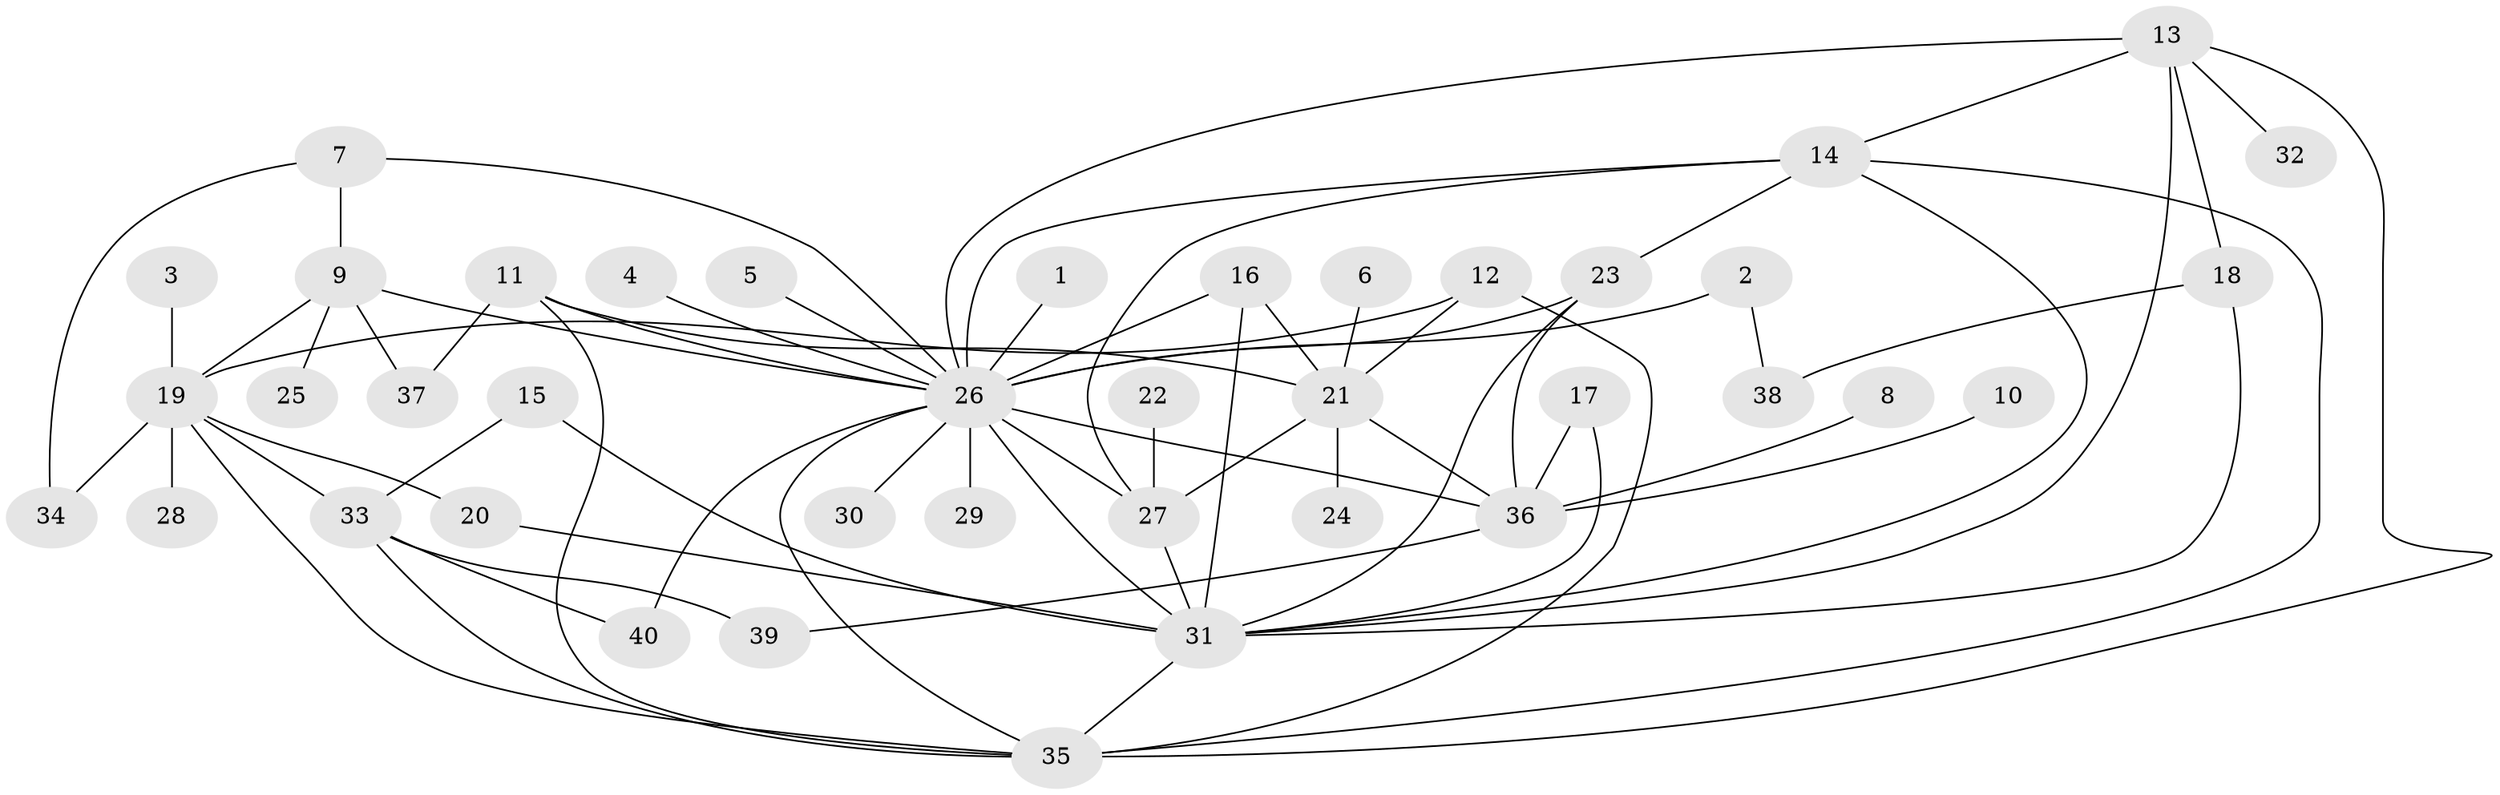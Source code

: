 // original degree distribution, {9: 0.0125, 7: 0.025, 28: 0.0125, 4: 0.05, 2: 0.2125, 11: 0.0125, 6: 0.0375, 10: 0.0125, 5: 0.05, 8: 0.025, 3: 0.125, 1: 0.425}
// Generated by graph-tools (version 1.1) at 2025/01/03/09/25 03:01:47]
// undirected, 40 vertices, 69 edges
graph export_dot {
graph [start="1"]
  node [color=gray90,style=filled];
  1;
  2;
  3;
  4;
  5;
  6;
  7;
  8;
  9;
  10;
  11;
  12;
  13;
  14;
  15;
  16;
  17;
  18;
  19;
  20;
  21;
  22;
  23;
  24;
  25;
  26;
  27;
  28;
  29;
  30;
  31;
  32;
  33;
  34;
  35;
  36;
  37;
  38;
  39;
  40;
  1 -- 26 [weight=1.0];
  2 -- 26 [weight=1.0];
  2 -- 38 [weight=1.0];
  3 -- 19 [weight=1.0];
  4 -- 26 [weight=1.0];
  5 -- 26 [weight=1.0];
  6 -- 21 [weight=1.0];
  7 -- 9 [weight=1.0];
  7 -- 26 [weight=1.0];
  7 -- 34 [weight=1.0];
  8 -- 36 [weight=1.0];
  9 -- 19 [weight=1.0];
  9 -- 25 [weight=1.0];
  9 -- 26 [weight=1.0];
  9 -- 37 [weight=1.0];
  10 -- 36 [weight=1.0];
  11 -- 21 [weight=1.0];
  11 -- 26 [weight=1.0];
  11 -- 35 [weight=1.0];
  11 -- 37 [weight=1.0];
  12 -- 19 [weight=1.0];
  12 -- 21 [weight=1.0];
  12 -- 35 [weight=1.0];
  13 -- 14 [weight=1.0];
  13 -- 18 [weight=1.0];
  13 -- 26 [weight=2.0];
  13 -- 31 [weight=1.0];
  13 -- 32 [weight=2.0];
  13 -- 35 [weight=1.0];
  14 -- 23 [weight=1.0];
  14 -- 26 [weight=1.0];
  14 -- 27 [weight=1.0];
  14 -- 31 [weight=1.0];
  14 -- 35 [weight=1.0];
  15 -- 31 [weight=1.0];
  15 -- 33 [weight=1.0];
  16 -- 21 [weight=1.0];
  16 -- 26 [weight=2.0];
  16 -- 31 [weight=1.0];
  17 -- 31 [weight=1.0];
  17 -- 36 [weight=1.0];
  18 -- 31 [weight=1.0];
  18 -- 38 [weight=1.0];
  19 -- 20 [weight=1.0];
  19 -- 28 [weight=1.0];
  19 -- 33 [weight=1.0];
  19 -- 34 [weight=1.0];
  19 -- 35 [weight=1.0];
  20 -- 31 [weight=1.0];
  21 -- 24 [weight=1.0];
  21 -- 27 [weight=1.0];
  21 -- 36 [weight=1.0];
  22 -- 27 [weight=1.0];
  23 -- 26 [weight=1.0];
  23 -- 31 [weight=1.0];
  23 -- 36 [weight=1.0];
  26 -- 27 [weight=1.0];
  26 -- 29 [weight=1.0];
  26 -- 30 [weight=1.0];
  26 -- 31 [weight=2.0];
  26 -- 35 [weight=1.0];
  26 -- 36 [weight=1.0];
  26 -- 40 [weight=1.0];
  27 -- 31 [weight=1.0];
  31 -- 35 [weight=1.0];
  33 -- 35 [weight=1.0];
  33 -- 39 [weight=1.0];
  33 -- 40 [weight=1.0];
  36 -- 39 [weight=1.0];
}
